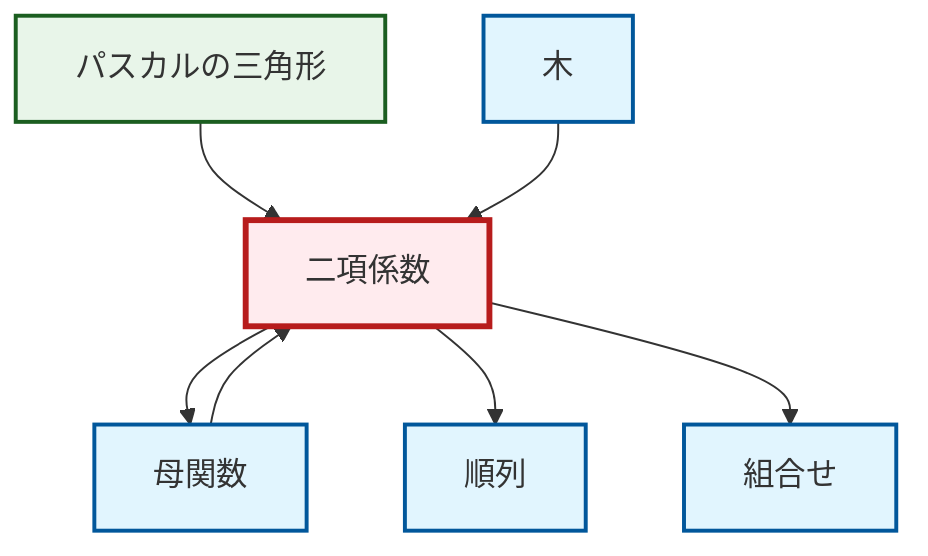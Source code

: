 graph TD
    classDef definition fill:#e1f5fe,stroke:#01579b,stroke-width:2px
    classDef theorem fill:#f3e5f5,stroke:#4a148c,stroke-width:2px
    classDef axiom fill:#fff3e0,stroke:#e65100,stroke-width:2px
    classDef example fill:#e8f5e9,stroke:#1b5e20,stroke-width:2px
    classDef current fill:#ffebee,stroke:#b71c1c,stroke-width:3px
    def-binomial-coefficient["二項係数"]:::definition
    ex-pascals-triangle["パスカルの三角形"]:::example
    def-tree["木"]:::definition
    def-permutation["順列"]:::definition
    def-combination["組合せ"]:::definition
    def-generating-function["母関数"]:::definition
    def-binomial-coefficient --> def-generating-function
    ex-pascals-triangle --> def-binomial-coefficient
    def-tree --> def-binomial-coefficient
    def-binomial-coefficient --> def-permutation
    def-binomial-coefficient --> def-combination
    def-generating-function --> def-binomial-coefficient
    class def-binomial-coefficient current